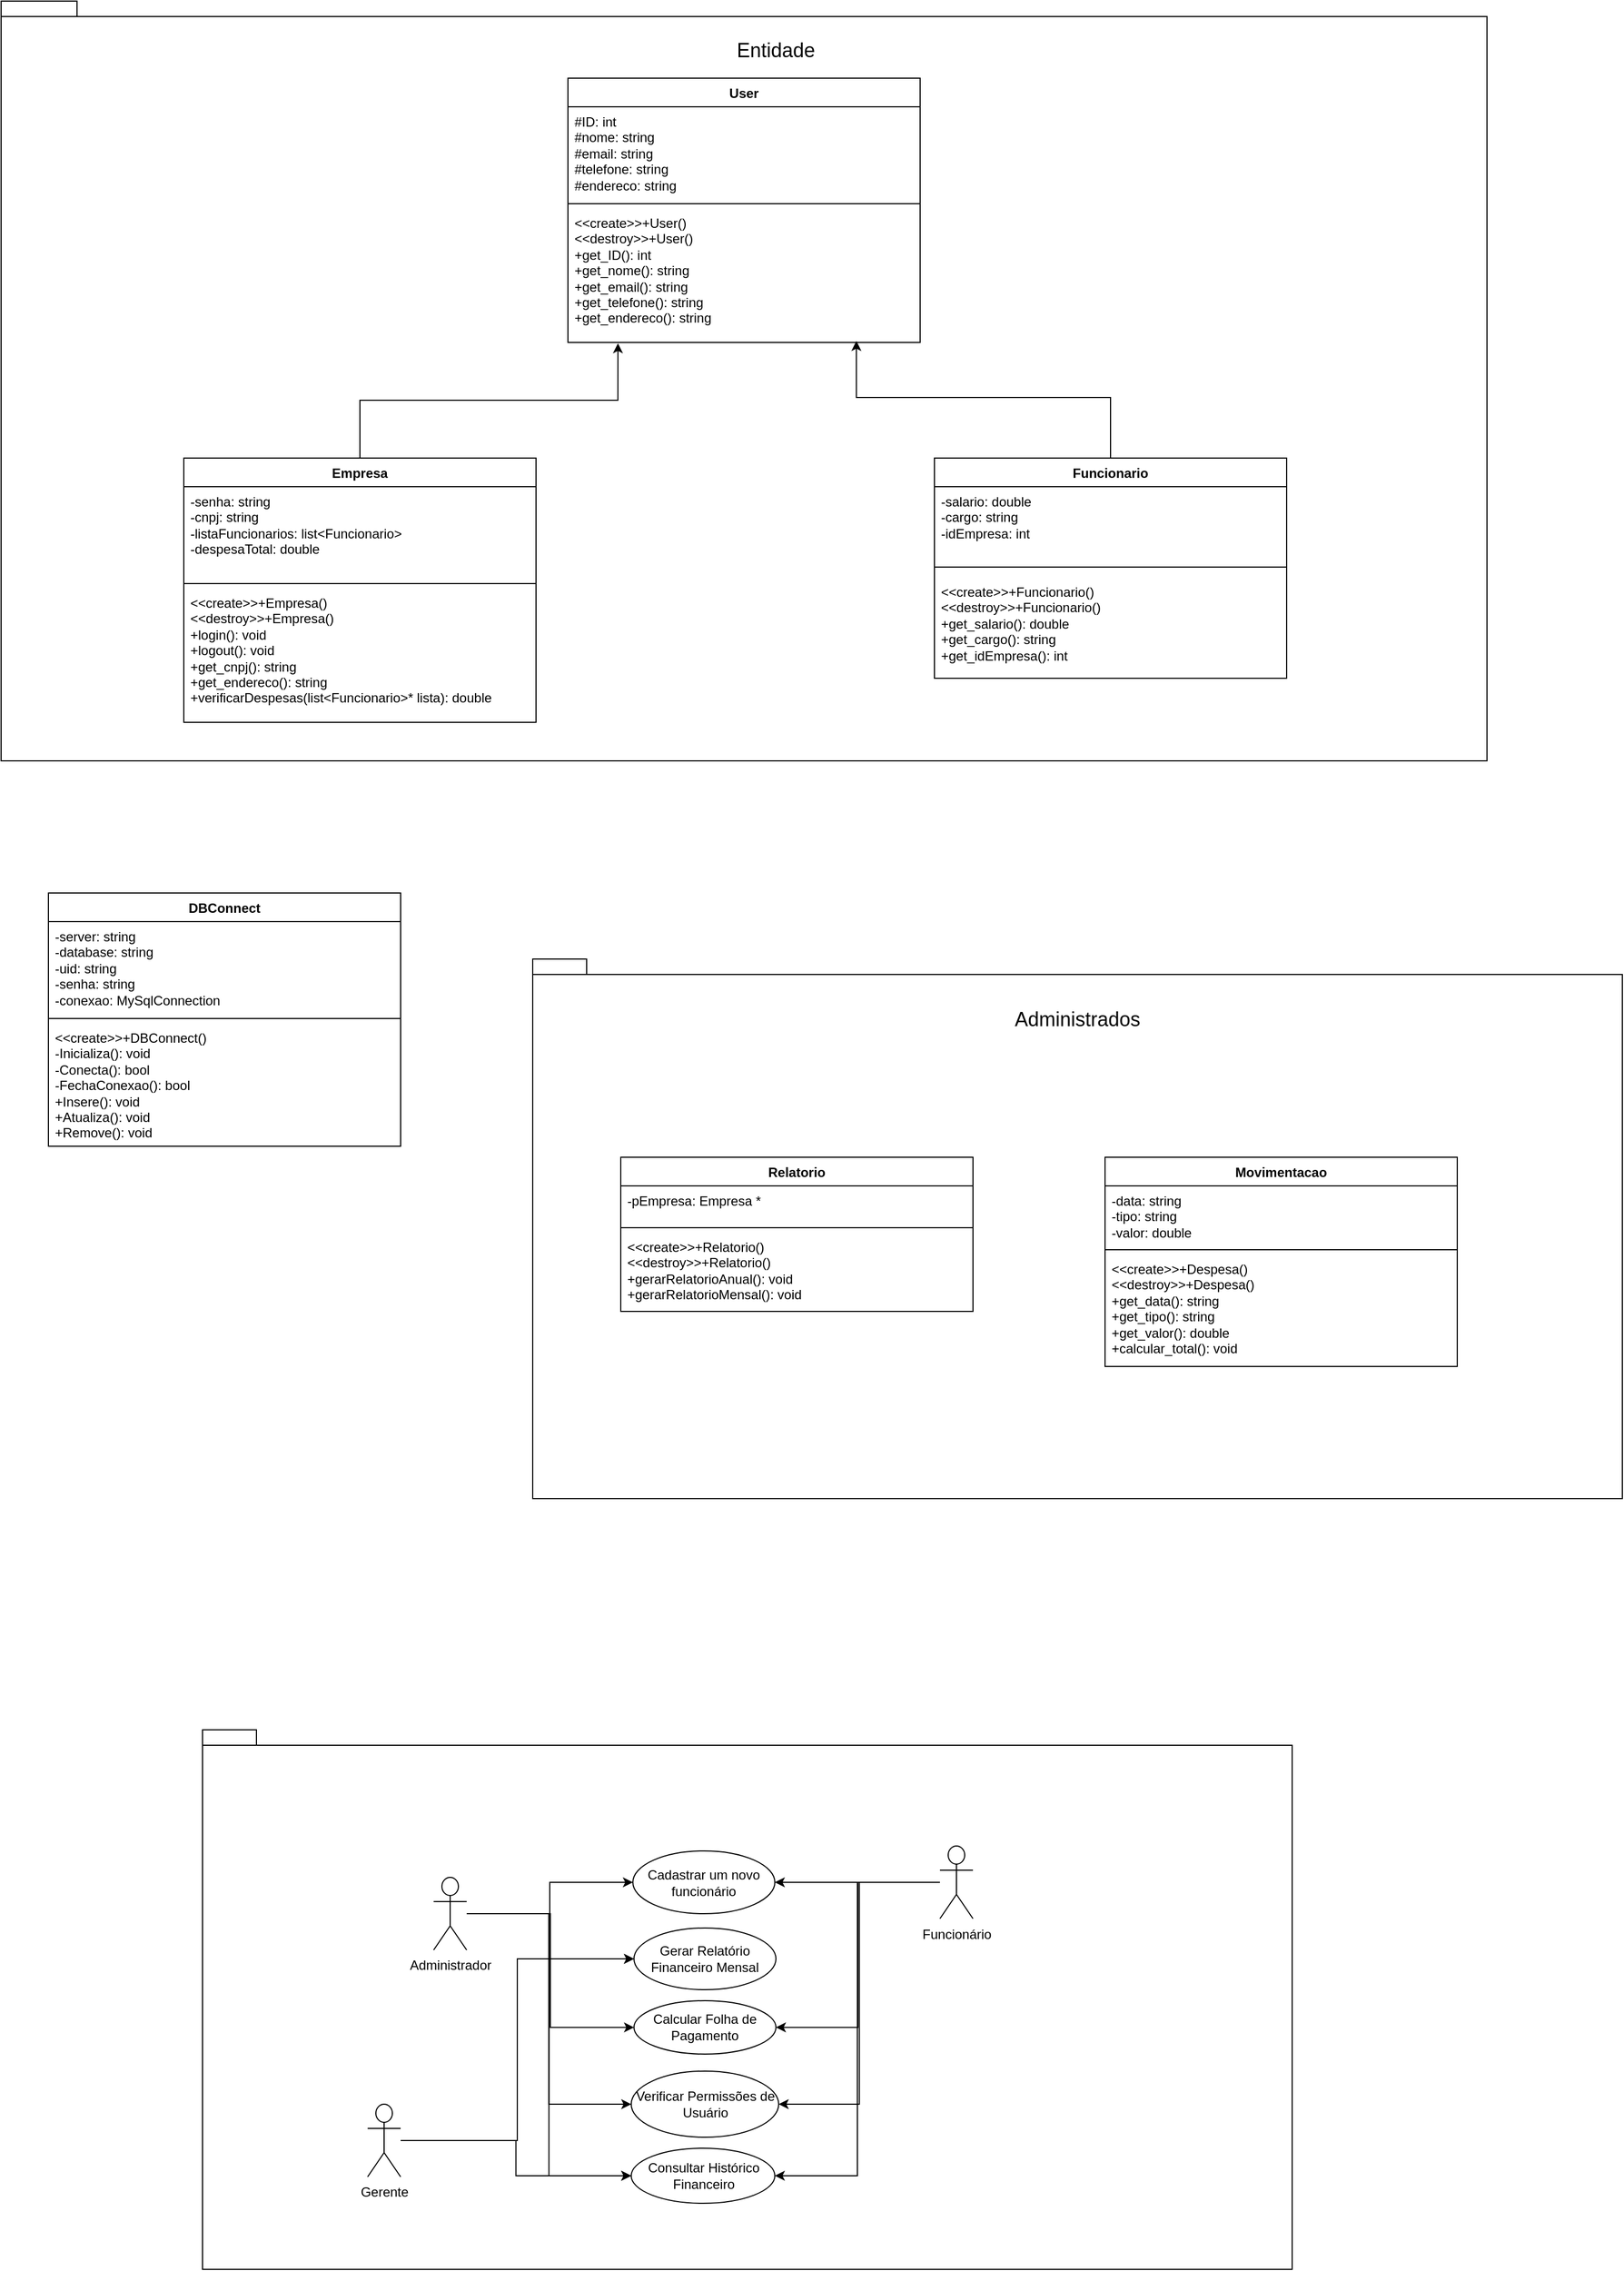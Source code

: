 <mxfile version="24.8.4">
  <diagram name="Página-1" id="xVppTYWSLuhgbpIBNBVG">
    <mxGraphModel dx="1075" dy="503" grid="1" gridSize="10" guides="1" tooltips="1" connect="1" arrows="1" fold="1" page="1" pageScale="1" pageWidth="827" pageHeight="1169" math="0" shadow="0">
      <root>
        <mxCell id="0" />
        <mxCell id="1" parent="0" />
        <mxCell id="wjM78Z9Hd9G8PXhaCGz0-3" value="" style="shape=folder;fontStyle=1;spacingTop=10;tabWidth=40;tabHeight=14;tabPosition=left;html=1;whiteSpace=wrap;" parent="1" vertex="1">
          <mxGeometry x="1020" y="920" width="990" height="490" as="geometry" />
        </mxCell>
        <mxCell id="wjM78Z9Hd9G8PXhaCGz0-1" value="" style="shape=folder;fontStyle=1;spacingTop=10;tabWidth=40;tabHeight=14;tabPosition=left;html=1;whiteSpace=wrap;" parent="1" vertex="1">
          <mxGeometry x="537" y="50" width="1350" height="690" as="geometry" />
        </mxCell>
        <mxCell id="4lN7bgh5_-2P6vui4onR-1" value="User" style="swimlane;fontStyle=1;align=center;verticalAlign=top;childLayout=stackLayout;horizontal=1;startSize=26;horizontalStack=0;resizeParent=1;resizeParentMax=0;resizeLast=0;collapsible=1;marginBottom=0;whiteSpace=wrap;html=1;" parent="1" vertex="1">
          <mxGeometry x="1052" y="120" width="320" height="240" as="geometry" />
        </mxCell>
        <mxCell id="4lN7bgh5_-2P6vui4onR-2" value="#ID: int&lt;div&gt;#nome: string&lt;/div&gt;&lt;div&gt;#email: string&lt;/div&gt;&lt;div&gt;#telefone: string&lt;/div&gt;&lt;div&gt;#endereco: string&lt;/div&gt;" style="text;strokeColor=none;fillColor=none;align=left;verticalAlign=top;spacingLeft=4;spacingRight=4;overflow=hidden;rotatable=0;points=[[0,0.5],[1,0.5]];portConstraint=eastwest;whiteSpace=wrap;html=1;" parent="4lN7bgh5_-2P6vui4onR-1" vertex="1">
          <mxGeometry y="26" width="320" height="84" as="geometry" />
        </mxCell>
        <mxCell id="4lN7bgh5_-2P6vui4onR-3" value="" style="line;strokeWidth=1;fillColor=none;align=left;verticalAlign=middle;spacingTop=-1;spacingLeft=3;spacingRight=3;rotatable=0;labelPosition=right;points=[];portConstraint=eastwest;strokeColor=inherit;" parent="4lN7bgh5_-2P6vui4onR-1" vertex="1">
          <mxGeometry y="110" width="320" height="8" as="geometry" />
        </mxCell>
        <mxCell id="4lN7bgh5_-2P6vui4onR-4" value="&lt;div&gt;&lt;span style=&quot;background-color: initial;&quot;&gt;&amp;lt;&amp;lt;create&amp;gt;&amp;gt;+User()&lt;/span&gt;&lt;/div&gt;&lt;div&gt;&lt;div&gt;&amp;lt;&amp;lt;destroy&amp;gt;&amp;gt;+User()&lt;/div&gt;&lt;/div&gt;+get_ID(): int&lt;div&gt;+get_nome(): string&lt;/div&gt;&lt;div&gt;+get_email(): string&lt;/div&gt;&lt;div&gt;+get_telefone(): string&lt;/div&gt;&lt;div&gt;+get_endereco(): string&lt;/div&gt;" style="text;strokeColor=none;fillColor=none;align=left;verticalAlign=top;spacingLeft=4;spacingRight=4;overflow=hidden;rotatable=0;points=[[0,0.5],[1,0.5]];portConstraint=eastwest;whiteSpace=wrap;html=1;" parent="4lN7bgh5_-2P6vui4onR-1" vertex="1">
          <mxGeometry y="118" width="320" height="122" as="geometry" />
        </mxCell>
        <mxCell id="4lN7bgh5_-2P6vui4onR-5" value="Empresa" style="swimlane;fontStyle=1;align=center;verticalAlign=top;childLayout=stackLayout;horizontal=1;startSize=26;horizontalStack=0;resizeParent=1;resizeParentMax=0;resizeLast=0;collapsible=1;marginBottom=0;whiteSpace=wrap;html=1;" parent="1" vertex="1">
          <mxGeometry x="703" y="465" width="320" height="240" as="geometry" />
        </mxCell>
        <mxCell id="4lN7bgh5_-2P6vui4onR-6" value="-senha: string&lt;div&gt;-cnpj: string&lt;/div&gt;&lt;div&gt;&lt;span style=&quot;background-color: initial;&quot;&gt;-listaFuncionarios: list&amp;lt;Funcionario&amp;gt;&lt;/span&gt;&lt;/div&gt;&lt;div&gt;-despesaTotal: double&lt;/div&gt;" style="text;strokeColor=none;fillColor=none;align=left;verticalAlign=top;spacingLeft=4;spacingRight=4;overflow=hidden;rotatable=0;points=[[0,0.5],[1,0.5]];portConstraint=eastwest;whiteSpace=wrap;html=1;" parent="4lN7bgh5_-2P6vui4onR-5" vertex="1">
          <mxGeometry y="26" width="320" height="84" as="geometry" />
        </mxCell>
        <mxCell id="4lN7bgh5_-2P6vui4onR-7" value="" style="line;strokeWidth=1;fillColor=none;align=left;verticalAlign=middle;spacingTop=-1;spacingLeft=3;spacingRight=3;rotatable=0;labelPosition=right;points=[];portConstraint=eastwest;strokeColor=inherit;" parent="4lN7bgh5_-2P6vui4onR-5" vertex="1">
          <mxGeometry y="110" width="320" height="8" as="geometry" />
        </mxCell>
        <mxCell id="4lN7bgh5_-2P6vui4onR-8" value="&lt;div&gt;&amp;lt;&amp;lt;create&amp;gt;&amp;gt;+Empresa()&lt;/div&gt;&lt;div&gt;&amp;lt;&amp;lt;destroy&amp;gt;&amp;gt;+Empresa()&lt;/div&gt;+login(): void&lt;div&gt;+logout(): void&lt;/div&gt;&lt;div&gt;&lt;div&gt;+get_cnpj(): string&lt;/div&gt;&lt;div&gt;&lt;div&gt;+get_endereco(): string&lt;/div&gt;&lt;div&gt;&lt;div&gt;+verificarDespesas(list&amp;lt;Funcionario&amp;gt;* lista): double&lt;/div&gt;&lt;/div&gt;&lt;/div&gt;&lt;/div&gt;" style="text;strokeColor=none;fillColor=none;align=left;verticalAlign=top;spacingLeft=4;spacingRight=4;overflow=hidden;rotatable=0;points=[[0,0.5],[1,0.5]];portConstraint=eastwest;whiteSpace=wrap;html=1;" parent="4lN7bgh5_-2P6vui4onR-5" vertex="1">
          <mxGeometry y="118" width="320" height="122" as="geometry" />
        </mxCell>
        <mxCell id="4lN7bgh5_-2P6vui4onR-14" value="Funcionario" style="swimlane;fontStyle=1;align=center;verticalAlign=top;childLayout=stackLayout;horizontal=1;startSize=26;horizontalStack=0;resizeParent=1;resizeParentMax=0;resizeLast=0;collapsible=1;marginBottom=0;whiteSpace=wrap;html=1;" parent="1" vertex="1">
          <mxGeometry x="1385" y="465" width="320" height="200" as="geometry" />
        </mxCell>
        <mxCell id="4lN7bgh5_-2P6vui4onR-15" value="-salario: double&lt;div&gt;-cargo: string&lt;/div&gt;&lt;div&gt;-idEmpresa: int&lt;br&gt;&lt;/div&gt;" style="text;strokeColor=none;fillColor=none;align=left;verticalAlign=top;spacingLeft=4;spacingRight=4;overflow=hidden;rotatable=0;points=[[0,0.5],[1,0.5]];portConstraint=eastwest;whiteSpace=wrap;html=1;" parent="4lN7bgh5_-2P6vui4onR-14" vertex="1">
          <mxGeometry y="26" width="320" height="64" as="geometry" />
        </mxCell>
        <mxCell id="4lN7bgh5_-2P6vui4onR-16" value="" style="line;strokeWidth=1;fillColor=none;align=left;verticalAlign=middle;spacingTop=-1;spacingLeft=3;spacingRight=3;rotatable=0;labelPosition=right;points=[];portConstraint=eastwest;strokeColor=inherit;" parent="4lN7bgh5_-2P6vui4onR-14" vertex="1">
          <mxGeometry y="90" width="320" height="18" as="geometry" />
        </mxCell>
        <mxCell id="4lN7bgh5_-2P6vui4onR-17" value="&lt;div&gt;&amp;lt;&amp;lt;create&amp;gt;&amp;gt;+Funcionario()&lt;/div&gt;&lt;div&gt;&amp;lt;&amp;lt;destroy&amp;gt;&amp;gt;+Funcionario()&lt;/div&gt;+get_salario(): double&lt;div&gt;+get_cargo(): string&lt;/div&gt;&lt;div&gt;+get_idEmpresa(): int&lt;/div&gt;" style="text;strokeColor=none;fillColor=none;align=left;verticalAlign=top;spacingLeft=4;spacingRight=4;overflow=hidden;rotatable=0;points=[[0,0.5],[1,0.5]];portConstraint=eastwest;whiteSpace=wrap;html=1;" parent="4lN7bgh5_-2P6vui4onR-14" vertex="1">
          <mxGeometry y="108" width="320" height="92" as="geometry" />
        </mxCell>
        <mxCell id="4lN7bgh5_-2P6vui4onR-22" style="edgeStyle=orthogonalEdgeStyle;rounded=0;orthogonalLoop=1;jettySize=auto;html=1;entryX=0.819;entryY=0.989;entryDx=0;entryDy=0;entryPerimeter=0;" parent="1" source="4lN7bgh5_-2P6vui4onR-14" target="4lN7bgh5_-2P6vui4onR-4" edge="1">
          <mxGeometry relative="1" as="geometry">
            <Array as="points">
              <mxPoint x="1545" y="410" />
              <mxPoint x="1314" y="410" />
            </Array>
          </mxGeometry>
        </mxCell>
        <mxCell id="4lN7bgh5_-2P6vui4onR-23" style="edgeStyle=orthogonalEdgeStyle;rounded=0;orthogonalLoop=1;jettySize=auto;html=1;entryX=0.142;entryY=1.006;entryDx=0;entryDy=0;entryPerimeter=0;" parent="1" source="4lN7bgh5_-2P6vui4onR-5" target="4lN7bgh5_-2P6vui4onR-4" edge="1">
          <mxGeometry relative="1" as="geometry" />
        </mxCell>
        <mxCell id="4lN7bgh5_-2P6vui4onR-24" value="Movimentacao" style="swimlane;fontStyle=1;align=center;verticalAlign=top;childLayout=stackLayout;horizontal=1;startSize=26;horizontalStack=0;resizeParent=1;resizeParentMax=0;resizeLast=0;collapsible=1;marginBottom=0;whiteSpace=wrap;html=1;" parent="1" vertex="1">
          <mxGeometry x="1540" y="1100" width="320" height="190" as="geometry" />
        </mxCell>
        <mxCell id="4lN7bgh5_-2P6vui4onR-25" value="-data: string&lt;div&gt;-tipo: string&lt;/div&gt;&lt;div&gt;-valor: double&lt;/div&gt;" style="text;strokeColor=none;fillColor=none;align=left;verticalAlign=top;spacingLeft=4;spacingRight=4;overflow=hidden;rotatable=0;points=[[0,0.5],[1,0.5]];portConstraint=eastwest;whiteSpace=wrap;html=1;" parent="4lN7bgh5_-2P6vui4onR-24" vertex="1">
          <mxGeometry y="26" width="320" height="54" as="geometry" />
        </mxCell>
        <mxCell id="4lN7bgh5_-2P6vui4onR-26" value="" style="line;strokeWidth=1;fillColor=none;align=left;verticalAlign=middle;spacingTop=-1;spacingLeft=3;spacingRight=3;rotatable=0;labelPosition=right;points=[];portConstraint=eastwest;strokeColor=inherit;" parent="4lN7bgh5_-2P6vui4onR-24" vertex="1">
          <mxGeometry y="80" width="320" height="8" as="geometry" />
        </mxCell>
        <mxCell id="4lN7bgh5_-2P6vui4onR-27" value="&lt;div&gt;&lt;div&gt;&amp;lt;&amp;lt;create&amp;gt;&amp;gt;+Despesa()&lt;/div&gt;&lt;div&gt;&amp;lt;&amp;lt;destroy&amp;gt;&amp;gt;+Despesa()&lt;/div&gt;&lt;/div&gt;+get_data(): string&lt;div&gt;+get_tipo(): string&lt;/div&gt;&lt;div&gt;+get_valor(): double&lt;/div&gt;&lt;div&gt;+calcular_total(): void&lt;/div&gt;" style="text;strokeColor=none;fillColor=none;align=left;verticalAlign=top;spacingLeft=4;spacingRight=4;overflow=hidden;rotatable=0;points=[[0,0.5],[1,0.5]];portConstraint=eastwest;whiteSpace=wrap;html=1;" parent="4lN7bgh5_-2P6vui4onR-24" vertex="1">
          <mxGeometry y="88" width="320" height="102" as="geometry" />
        </mxCell>
        <mxCell id="4lN7bgh5_-2P6vui4onR-28" value="DBConnect" style="swimlane;fontStyle=1;align=center;verticalAlign=top;childLayout=stackLayout;horizontal=1;startSize=26;horizontalStack=0;resizeParent=1;resizeParentMax=0;resizeLast=0;collapsible=1;marginBottom=0;whiteSpace=wrap;html=1;" parent="1" vertex="1">
          <mxGeometry x="580" y="860" width="320" height="230" as="geometry" />
        </mxCell>
        <mxCell id="4lN7bgh5_-2P6vui4onR-29" value="-server: string&lt;div&gt;-database: string&lt;/div&gt;&lt;div&gt;-uid: string&lt;/div&gt;&lt;div&gt;&lt;div&gt;-senha: string&lt;/div&gt;&lt;div&gt;&lt;div&gt;-conexao: MySqlConnection&lt;/div&gt;&lt;div&gt;&lt;br&gt;&lt;/div&gt;&lt;/div&gt;&lt;/div&gt;&lt;div&gt;&lt;br&gt;&lt;/div&gt;" style="text;strokeColor=none;fillColor=none;align=left;verticalAlign=top;spacingLeft=4;spacingRight=4;overflow=hidden;rotatable=0;points=[[0,0.5],[1,0.5]];portConstraint=eastwest;whiteSpace=wrap;html=1;" parent="4lN7bgh5_-2P6vui4onR-28" vertex="1">
          <mxGeometry y="26" width="320" height="84" as="geometry" />
        </mxCell>
        <mxCell id="4lN7bgh5_-2P6vui4onR-30" value="" style="line;strokeWidth=1;fillColor=none;align=left;verticalAlign=middle;spacingTop=-1;spacingLeft=3;spacingRight=3;rotatable=0;labelPosition=right;points=[];portConstraint=eastwest;strokeColor=inherit;" parent="4lN7bgh5_-2P6vui4onR-28" vertex="1">
          <mxGeometry y="110" width="320" height="8" as="geometry" />
        </mxCell>
        <mxCell id="4lN7bgh5_-2P6vui4onR-31" value="&lt;div&gt;&amp;lt;&amp;lt;create&amp;gt;&amp;gt;+DBConnect()&lt;/div&gt;-Inicializa(): void&lt;div&gt;-Conecta(): bool&lt;/div&gt;&lt;div&gt;-FechaConexao(): bool&lt;/div&gt;&lt;div&gt;+Insere(): void&lt;div&gt;+Atualiza(): void&lt;/div&gt;&lt;div&gt;+Remove(): void&lt;/div&gt;&lt;/div&gt;" style="text;strokeColor=none;fillColor=none;align=left;verticalAlign=top;spacingLeft=4;spacingRight=4;overflow=hidden;rotatable=0;points=[[0,0.5],[1,0.5]];portConstraint=eastwest;whiteSpace=wrap;html=1;" parent="4lN7bgh5_-2P6vui4onR-28" vertex="1">
          <mxGeometry y="118" width="320" height="112" as="geometry" />
        </mxCell>
        <mxCell id="4lN7bgh5_-2P6vui4onR-32" value="Relatorio" style="swimlane;fontStyle=1;align=center;verticalAlign=top;childLayout=stackLayout;horizontal=1;startSize=26;horizontalStack=0;resizeParent=1;resizeParentMax=0;resizeLast=0;collapsible=1;marginBottom=0;whiteSpace=wrap;html=1;" parent="1" vertex="1">
          <mxGeometry x="1100" y="1100" width="320" height="140" as="geometry" />
        </mxCell>
        <mxCell id="4lN7bgh5_-2P6vui4onR-33" value="&lt;div&gt;-pEmpresa: Empresa *&lt;/div&gt;" style="text;strokeColor=none;fillColor=none;align=left;verticalAlign=top;spacingLeft=4;spacingRight=4;overflow=hidden;rotatable=0;points=[[0,0.5],[1,0.5]];portConstraint=eastwest;whiteSpace=wrap;html=1;" parent="4lN7bgh5_-2P6vui4onR-32" vertex="1">
          <mxGeometry y="26" width="320" height="34" as="geometry" />
        </mxCell>
        <mxCell id="4lN7bgh5_-2P6vui4onR-34" value="" style="line;strokeWidth=1;fillColor=none;align=left;verticalAlign=middle;spacingTop=-1;spacingLeft=3;spacingRight=3;rotatable=0;labelPosition=right;points=[];portConstraint=eastwest;strokeColor=inherit;" parent="4lN7bgh5_-2P6vui4onR-32" vertex="1">
          <mxGeometry y="60" width="320" height="8" as="geometry" />
        </mxCell>
        <mxCell id="4lN7bgh5_-2P6vui4onR-35" value="&lt;div&gt;&lt;div&gt;&amp;lt;&amp;lt;create&amp;gt;&amp;gt;+Relatorio()&lt;/div&gt;&lt;div&gt;&amp;lt;&amp;lt;destroy&amp;gt;&amp;gt;+Relatorio()&lt;/div&gt;&lt;/div&gt;+gerarRelatorioAnual(): void&lt;div&gt;+gerarRelatorioMensal(): void&lt;/div&gt;" style="text;strokeColor=none;fillColor=none;align=left;verticalAlign=top;spacingLeft=4;spacingRight=4;overflow=hidden;rotatable=0;points=[[0,0.5],[1,0.5]];portConstraint=eastwest;whiteSpace=wrap;html=1;" parent="4lN7bgh5_-2P6vui4onR-32" vertex="1">
          <mxGeometry y="68" width="320" height="72" as="geometry" />
        </mxCell>
        <mxCell id="wjM78Z9Hd9G8PXhaCGz0-2" value="&lt;font style=&quot;font-size: 18px;&quot;&gt;Entidade&lt;/font&gt;" style="text;html=1;align=center;verticalAlign=middle;whiteSpace=wrap;rounded=0;" parent="1" vertex="1">
          <mxGeometry x="1051" y="80" width="380" height="30" as="geometry" />
        </mxCell>
        <mxCell id="wjM78Z9Hd9G8PXhaCGz0-4" value="&lt;font style=&quot;font-size: 18px;&quot;&gt;Administrados&lt;/font&gt;" style="text;html=1;align=center;verticalAlign=middle;whiteSpace=wrap;rounded=0;" parent="1" vertex="1">
          <mxGeometry x="1325" y="960" width="380" height="30" as="geometry" />
        </mxCell>
        <object label="" Administrador="" id="VyoaDBeNMpeF1TZwAVcI-2">
          <mxCell style="shape=folder;fontStyle=1;spacingTop=10;tabWidth=40;tabHeight=14;tabPosition=left;html=1;whiteSpace=wrap;" vertex="1" parent="1">
            <mxGeometry x="720" y="1620" width="990" height="490" as="geometry" />
          </mxCell>
        </object>
        <mxCell id="VyoaDBeNMpeF1TZwAVcI-7" style="edgeStyle=orthogonalEdgeStyle;rounded=0;orthogonalLoop=1;jettySize=auto;html=1;" edge="1" parent="1" source="VyoaDBeNMpeF1TZwAVcI-1" target="VyoaDBeNMpeF1TZwAVcI-6">
          <mxGeometry relative="1" as="geometry" />
        </mxCell>
        <mxCell id="VyoaDBeNMpeF1TZwAVcI-9" style="edgeStyle=orthogonalEdgeStyle;rounded=0;orthogonalLoop=1;jettySize=auto;html=1;" edge="1" parent="1" source="VyoaDBeNMpeF1TZwAVcI-1" target="VyoaDBeNMpeF1TZwAVcI-8">
          <mxGeometry relative="1" as="geometry" />
        </mxCell>
        <mxCell id="VyoaDBeNMpeF1TZwAVcI-12" style="edgeStyle=orthogonalEdgeStyle;rounded=0;orthogonalLoop=1;jettySize=auto;html=1;entryX=0;entryY=0.5;entryDx=0;entryDy=0;" edge="1" parent="1" source="VyoaDBeNMpeF1TZwAVcI-1" target="VyoaDBeNMpeF1TZwAVcI-10">
          <mxGeometry relative="1" as="geometry" />
        </mxCell>
        <mxCell id="VyoaDBeNMpeF1TZwAVcI-15" style="edgeStyle=orthogonalEdgeStyle;rounded=0;orthogonalLoop=1;jettySize=auto;html=1;entryX=0;entryY=0.5;entryDx=0;entryDy=0;" edge="1" parent="1" source="VyoaDBeNMpeF1TZwAVcI-1" target="VyoaDBeNMpeF1TZwAVcI-13">
          <mxGeometry relative="1" as="geometry" />
        </mxCell>
        <mxCell id="VyoaDBeNMpeF1TZwAVcI-16" style="edgeStyle=orthogonalEdgeStyle;rounded=0;orthogonalLoop=1;jettySize=auto;html=1;entryX=0;entryY=0.5;entryDx=0;entryDy=0;" edge="1" parent="1" source="VyoaDBeNMpeF1TZwAVcI-1" target="VyoaDBeNMpeF1TZwAVcI-14">
          <mxGeometry relative="1" as="geometry" />
        </mxCell>
        <mxCell id="VyoaDBeNMpeF1TZwAVcI-1" value="Administrador" style="shape=umlActor;verticalLabelPosition=bottom;verticalAlign=top;html=1;outlineConnect=0;" vertex="1" parent="1">
          <mxGeometry x="930" y="1754" width="30" height="66" as="geometry" />
        </mxCell>
        <mxCell id="VyoaDBeNMpeF1TZwAVcI-6" value="Cadastrar um novo funcionário" style="ellipse;whiteSpace=wrap;html=1;" vertex="1" parent="1">
          <mxGeometry x="1111" y="1730" width="129" height="57" as="geometry" />
        </mxCell>
        <mxCell id="VyoaDBeNMpeF1TZwAVcI-8" value="Gerar Relatório Financeiro Mensal" style="ellipse;whiteSpace=wrap;html=1;" vertex="1" parent="1">
          <mxGeometry x="1112" y="1800" width="129" height="56" as="geometry" />
        </mxCell>
        <mxCell id="VyoaDBeNMpeF1TZwAVcI-10" value="Calcular Folha de Pagamento" style="ellipse;whiteSpace=wrap;html=1;" vertex="1" parent="1">
          <mxGeometry x="1112" y="1866" width="129" height="48.5" as="geometry" />
        </mxCell>
        <mxCell id="VyoaDBeNMpeF1TZwAVcI-13" value="Verificar Permissões de Usuário" style="ellipse;whiteSpace=wrap;html=1;" vertex="1" parent="1">
          <mxGeometry x="1109.5" y="1930" width="134" height="60" as="geometry" />
        </mxCell>
        <mxCell id="VyoaDBeNMpeF1TZwAVcI-14" value="Consultar Histórico Financeiro" style="ellipse;whiteSpace=wrap;html=1;" vertex="1" parent="1">
          <mxGeometry x="1109.5" y="2000" width="130.5" height="50" as="geometry" />
        </mxCell>
        <mxCell id="VyoaDBeNMpeF1TZwAVcI-32" style="edgeStyle=orthogonalEdgeStyle;rounded=0;orthogonalLoop=1;jettySize=auto;html=1;entryX=0;entryY=0.5;entryDx=0;entryDy=0;" edge="1" parent="1" source="VyoaDBeNMpeF1TZwAVcI-21" target="VyoaDBeNMpeF1TZwAVcI-14">
          <mxGeometry relative="1" as="geometry" />
        </mxCell>
        <mxCell id="VyoaDBeNMpeF1TZwAVcI-33" style="edgeStyle=orthogonalEdgeStyle;rounded=0;orthogonalLoop=1;jettySize=auto;html=1;entryX=0;entryY=0.5;entryDx=0;entryDy=0;" edge="1" parent="1" source="VyoaDBeNMpeF1TZwAVcI-21" target="VyoaDBeNMpeF1TZwAVcI-8">
          <mxGeometry relative="1" as="geometry" />
        </mxCell>
        <mxCell id="VyoaDBeNMpeF1TZwAVcI-21" value="Gerente" style="shape=umlActor;verticalLabelPosition=bottom;verticalAlign=top;html=1;outlineConnect=0;" vertex="1" parent="1">
          <mxGeometry x="870" y="1960" width="30" height="66" as="geometry" />
        </mxCell>
        <mxCell id="VyoaDBeNMpeF1TZwAVcI-23" style="edgeStyle=orthogonalEdgeStyle;rounded=0;orthogonalLoop=1;jettySize=auto;html=1;" edge="1" parent="1" source="VyoaDBeNMpeF1TZwAVcI-22" target="VyoaDBeNMpeF1TZwAVcI-6">
          <mxGeometry relative="1" as="geometry" />
        </mxCell>
        <mxCell id="VyoaDBeNMpeF1TZwAVcI-24" style="edgeStyle=orthogonalEdgeStyle;rounded=0;orthogonalLoop=1;jettySize=auto;html=1;entryX=1;entryY=0.5;entryDx=0;entryDy=0;" edge="1" parent="1" source="VyoaDBeNMpeF1TZwAVcI-22" target="VyoaDBeNMpeF1TZwAVcI-13">
          <mxGeometry relative="1" as="geometry" />
        </mxCell>
        <mxCell id="VyoaDBeNMpeF1TZwAVcI-25" style="edgeStyle=orthogonalEdgeStyle;rounded=0;orthogonalLoop=1;jettySize=auto;html=1;entryX=1;entryY=0.5;entryDx=0;entryDy=0;" edge="1" parent="1" source="VyoaDBeNMpeF1TZwAVcI-22" target="VyoaDBeNMpeF1TZwAVcI-10">
          <mxGeometry relative="1" as="geometry" />
        </mxCell>
        <mxCell id="VyoaDBeNMpeF1TZwAVcI-26" style="edgeStyle=orthogonalEdgeStyle;rounded=0;orthogonalLoop=1;jettySize=auto;html=1;entryX=1;entryY=0.5;entryDx=0;entryDy=0;" edge="1" parent="1" source="VyoaDBeNMpeF1TZwAVcI-22" target="VyoaDBeNMpeF1TZwAVcI-14">
          <mxGeometry relative="1" as="geometry" />
        </mxCell>
        <mxCell id="VyoaDBeNMpeF1TZwAVcI-22" value="Funcionário" style="shape=umlActor;verticalLabelPosition=bottom;verticalAlign=top;html=1;outlineConnect=0;" vertex="1" parent="1">
          <mxGeometry x="1390" y="1725.5" width="30" height="66" as="geometry" />
        </mxCell>
      </root>
    </mxGraphModel>
  </diagram>
</mxfile>
